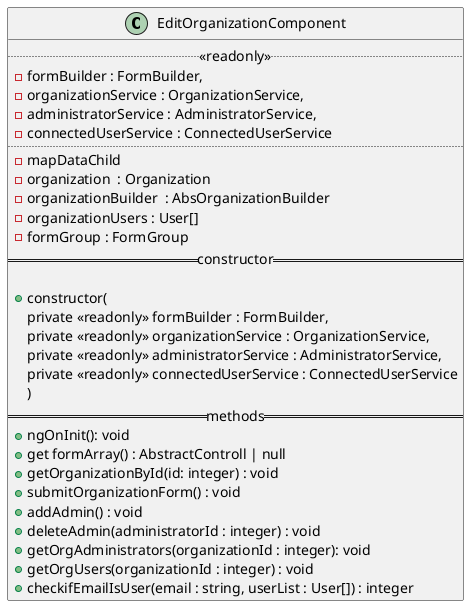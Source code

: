 @startuml EditOrganizationComponent diagram
class EditOrganizationComponent {
  ..<<readonly>>..
  - formBuilder : FormBuilder,
  - organizationService : OrganizationService,
  - administratorService : AdministratorService,
  - connectedUserService : ConnectedUserService
  ....
  - mapDataChild
  - organization  : Organization
  - organizationBuilder  : AbsOrganizationBuilder
  - organizationUsers : User[]
  - formGroup : FormGroup
  == constructor ==

  + constructor(
    private <<readonly>> formBuilder : FormBuilder,
    private <<readonly>> organizationService : OrganizationService,
    private <<readonly>> administratorService : AdministratorService,
    private <<readonly>> connectedUserService : ConnectedUserService
    )
  == methods ==
  + ngOnInit(): void
  + get formArray() : AbstractControll | null
  + getOrganizationById(id: integer) : void
  + submitOrganizationForm() : void
  + addAdmin() : void
  + deleteAdmin(administratorId : integer) : void
  + getOrgAdministrators(organizationId : integer): void
  + getOrgUsers(organizationId : integer) : void
  + checkifEmailIsUser(email : string, userList : User[]) : integer
}
@enduml
